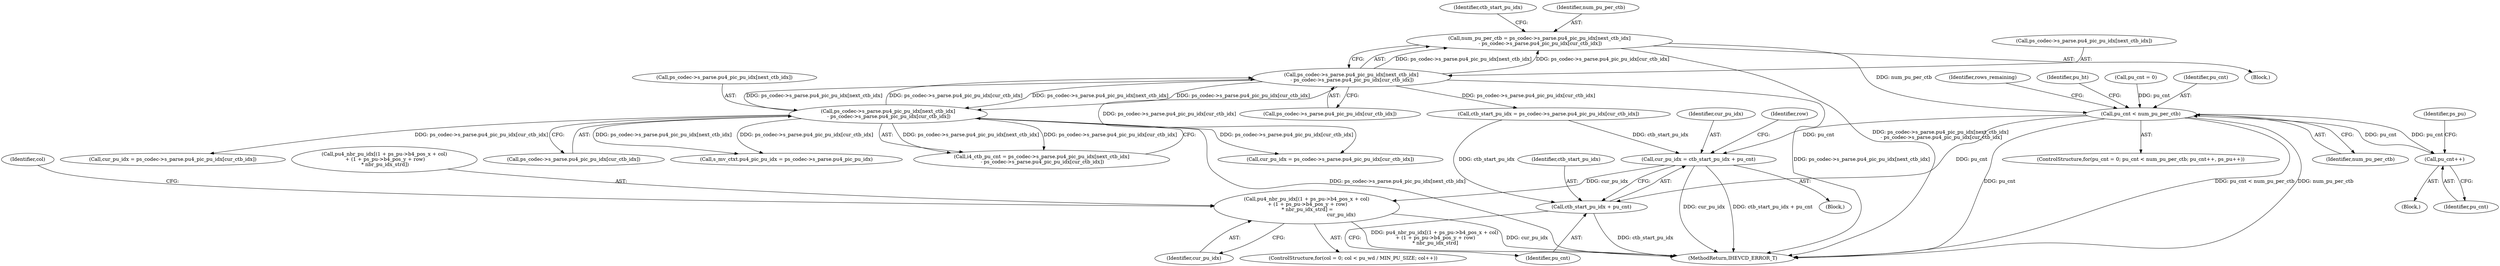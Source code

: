 digraph "0_Android_bcfc7124f6ef9f1ec128fb2e90de774a5b33d199_0@integer" {
"1003556" [label="(Call,num_pu_per_ctb = ps_codec->s_parse.pu4_pic_pu_idx[next_ctb_idx]\n - ps_codec->s_parse.pu4_pic_pu_idx[cur_ctb_idx])"];
"1003558" [label="(Call,ps_codec->s_parse.pu4_pic_pu_idx[next_ctb_idx]\n - ps_codec->s_parse.pu4_pic_pu_idx[cur_ctb_idx])"];
"1003246" [label="(Call,ps_codec->s_parse.pu4_pic_pu_idx[next_ctb_idx]\n - ps_codec->s_parse.pu4_pic_pu_idx[cur_ctb_idx])"];
"1003596" [label="(Call,pu_cnt < num_pu_per_ctb)"];
"1003600" [label="(Call,pu_cnt++)"];
"1003626" [label="(Call,cur_pu_idx = ctb_start_pu_idx + pu_cnt)"];
"1003653" [label="(Call,pu4_nbr_pu_idx[(1 + ps_pu->b4_pos_x + col)\n + (1 + ps_pu->b4_pos_y + row)\n * nbr_pu_idx_strd] =\n                                            cur_pu_idx)"];
"1003628" [label="(Call,ctb_start_pu_idx + pu_cnt)"];
"1003596" [label="(Call,pu_cnt < num_pu_per_ctb)"];
"1003592" [label="(ControlStructure,for(pu_cnt = 0; pu_cnt < num_pu_per_ctb; pu_cnt++, ps_pu++))"];
"1003556" [label="(Call,num_pu_per_ctb = ps_codec->s_parse.pu4_pic_pu_idx[next_ctb_idx]\n - ps_codec->s_parse.pu4_pic_pu_idx[cur_ctb_idx])"];
"1003630" [label="(Identifier,pu_cnt)"];
"1003628" [label="(Call,ctb_start_pu_idx + pu_cnt)"];
"1003559" [label="(Call,ps_codec->s_parse.pu4_pic_pu_idx[next_ctb_idx])"];
"1003677" [label="(Identifier,rows_remaining)"];
"1003244" [label="(Call,i4_ctb_pu_cnt = ps_codec->s_parse.pu4_pic_pu_idx[next_ctb_idx]\n - ps_codec->s_parse.pu4_pic_pu_idx[cur_ctb_idx])"];
"1003573" [label="(Call,ctb_start_pu_idx = ps_codec->s_parse.pu4_pic_pu_idx[cur_ctb_idx])"];
"1003566" [label="(Call,ps_codec->s_parse.pu4_pic_pu_idx[cur_ctb_idx])"];
"1003652" [label="(Identifier,col)"];
"1003627" [label="(Identifier,cur_pu_idx)"];
"1003608" [label="(Identifier,pu_ht)"];
"1003246" [label="(Call,ps_codec->s_parse.pu4_pic_pu_idx[next_ctb_idx]\n - ps_codec->s_parse.pu4_pic_pu_idx[cur_ctb_idx])"];
"1003574" [label="(Identifier,ctb_start_pu_idx)"];
"1003593" [label="(Call,pu_cnt = 0)"];
"1003654" [label="(Call,pu4_nbr_pu_idx[(1 + ps_pu->b4_pos_x + col)\n + (1 + ps_pu->b4_pos_y + row)\n * nbr_pu_idx_strd])"];
"1003673" [label="(Identifier,cur_pu_idx)"];
"1003603" [label="(Identifier,ps_pu)"];
"1003254" [label="(Call,ps_codec->s_parse.pu4_pic_pu_idx[cur_ctb_idx])"];
"1003557" [label="(Identifier,num_pu_per_ctb)"];
"1003558" [label="(Call,ps_codec->s_parse.pu4_pic_pu_idx[next_ctb_idx]\n - ps_codec->s_parse.pu4_pic_pu_idx[cur_ctb_idx])"];
"1003418" [label="(Block,)"];
"1003629" [label="(Identifier,ctb_start_pu_idx)"];
"1005173" [label="(MethodReturn,IHEVCD_ERROR_T)"];
"1003642" [label="(ControlStructure,for(col = 0; col < pu_wd / MIN_PU_SIZE; col++))"];
"1003604" [label="(Block,)"];
"1003599" [label="(Block,)"];
"1003600" [label="(Call,pu_cnt++)"];
"1003247" [label="(Call,ps_codec->s_parse.pu4_pic_pu_idx[next_ctb_idx])"];
"1003598" [label="(Identifier,num_pu_per_ctb)"];
"1003363" [label="(Call,s_mv_ctxt.pu4_pic_pu_idx = ps_codec->s_parse.pu4_pic_pu_idx)"];
"1003261" [label="(Call,cur_pu_idx = ps_codec->s_parse.pu4_pic_pu_idx[cur_ctb_idx])"];
"1003653" [label="(Call,pu4_nbr_pu_idx[(1 + ps_pu->b4_pos_x + col)\n + (1 + ps_pu->b4_pos_y + row)\n * nbr_pu_idx_strd] =\n                                            cur_pu_idx)"];
"1003597" [label="(Identifier,pu_cnt)"];
"1003626" [label="(Call,cur_pu_idx = ctb_start_pu_idx + pu_cnt)"];
"1003832" [label="(Call,cur_pu_idx = ps_codec->s_parse.pu4_pic_pu_idx[cur_ctb_idx])"];
"1003601" [label="(Identifier,pu_cnt)"];
"1003633" [label="(Identifier,row)"];
"1003556" -> "1003418"  [label="AST: "];
"1003556" -> "1003558"  [label="CFG: "];
"1003557" -> "1003556"  [label="AST: "];
"1003558" -> "1003556"  [label="AST: "];
"1003574" -> "1003556"  [label="CFG: "];
"1003556" -> "1005173"  [label="DDG: ps_codec->s_parse.pu4_pic_pu_idx[next_ctb_idx]\n - ps_codec->s_parse.pu4_pic_pu_idx[cur_ctb_idx]"];
"1003558" -> "1003556"  [label="DDG: ps_codec->s_parse.pu4_pic_pu_idx[next_ctb_idx]"];
"1003558" -> "1003556"  [label="DDG: ps_codec->s_parse.pu4_pic_pu_idx[cur_ctb_idx]"];
"1003556" -> "1003596"  [label="DDG: num_pu_per_ctb"];
"1003558" -> "1003566"  [label="CFG: "];
"1003559" -> "1003558"  [label="AST: "];
"1003566" -> "1003558"  [label="AST: "];
"1003558" -> "1005173"  [label="DDG: ps_codec->s_parse.pu4_pic_pu_idx[next_ctb_idx]"];
"1003558" -> "1003246"  [label="DDG: ps_codec->s_parse.pu4_pic_pu_idx[next_ctb_idx]"];
"1003558" -> "1003246"  [label="DDG: ps_codec->s_parse.pu4_pic_pu_idx[cur_ctb_idx]"];
"1003246" -> "1003558"  [label="DDG: ps_codec->s_parse.pu4_pic_pu_idx[next_ctb_idx]"];
"1003246" -> "1003558"  [label="DDG: ps_codec->s_parse.pu4_pic_pu_idx[cur_ctb_idx]"];
"1003558" -> "1003573"  [label="DDG: ps_codec->s_parse.pu4_pic_pu_idx[cur_ctb_idx]"];
"1003558" -> "1003832"  [label="DDG: ps_codec->s_parse.pu4_pic_pu_idx[cur_ctb_idx]"];
"1003246" -> "1003244"  [label="AST: "];
"1003246" -> "1003254"  [label="CFG: "];
"1003247" -> "1003246"  [label="AST: "];
"1003254" -> "1003246"  [label="AST: "];
"1003244" -> "1003246"  [label="CFG: "];
"1003246" -> "1005173"  [label="DDG: ps_codec->s_parse.pu4_pic_pu_idx[next_ctb_idx]"];
"1003246" -> "1003244"  [label="DDG: ps_codec->s_parse.pu4_pic_pu_idx[next_ctb_idx]"];
"1003246" -> "1003244"  [label="DDG: ps_codec->s_parse.pu4_pic_pu_idx[cur_ctb_idx]"];
"1003246" -> "1003261"  [label="DDG: ps_codec->s_parse.pu4_pic_pu_idx[cur_ctb_idx]"];
"1003246" -> "1003363"  [label="DDG: ps_codec->s_parse.pu4_pic_pu_idx[next_ctb_idx]"];
"1003246" -> "1003363"  [label="DDG: ps_codec->s_parse.pu4_pic_pu_idx[cur_ctb_idx]"];
"1003246" -> "1003832"  [label="DDG: ps_codec->s_parse.pu4_pic_pu_idx[cur_ctb_idx]"];
"1003596" -> "1003592"  [label="AST: "];
"1003596" -> "1003598"  [label="CFG: "];
"1003597" -> "1003596"  [label="AST: "];
"1003598" -> "1003596"  [label="AST: "];
"1003608" -> "1003596"  [label="CFG: "];
"1003677" -> "1003596"  [label="CFG: "];
"1003596" -> "1005173"  [label="DDG: pu_cnt"];
"1003596" -> "1005173"  [label="DDG: pu_cnt < num_pu_per_ctb"];
"1003596" -> "1005173"  [label="DDG: num_pu_per_ctb"];
"1003593" -> "1003596"  [label="DDG: pu_cnt"];
"1003600" -> "1003596"  [label="DDG: pu_cnt"];
"1003596" -> "1003600"  [label="DDG: pu_cnt"];
"1003596" -> "1003626"  [label="DDG: pu_cnt"];
"1003596" -> "1003628"  [label="DDG: pu_cnt"];
"1003600" -> "1003599"  [label="AST: "];
"1003600" -> "1003601"  [label="CFG: "];
"1003601" -> "1003600"  [label="AST: "];
"1003603" -> "1003600"  [label="CFG: "];
"1003626" -> "1003604"  [label="AST: "];
"1003626" -> "1003628"  [label="CFG: "];
"1003627" -> "1003626"  [label="AST: "];
"1003628" -> "1003626"  [label="AST: "];
"1003633" -> "1003626"  [label="CFG: "];
"1003626" -> "1005173"  [label="DDG: cur_pu_idx"];
"1003626" -> "1005173"  [label="DDG: ctb_start_pu_idx + pu_cnt"];
"1003573" -> "1003626"  [label="DDG: ctb_start_pu_idx"];
"1003626" -> "1003653"  [label="DDG: cur_pu_idx"];
"1003653" -> "1003642"  [label="AST: "];
"1003653" -> "1003673"  [label="CFG: "];
"1003654" -> "1003653"  [label="AST: "];
"1003673" -> "1003653"  [label="AST: "];
"1003652" -> "1003653"  [label="CFG: "];
"1003653" -> "1005173"  [label="DDG: pu4_nbr_pu_idx[(1 + ps_pu->b4_pos_x + col)\n + (1 + ps_pu->b4_pos_y + row)\n * nbr_pu_idx_strd]"];
"1003653" -> "1005173"  [label="DDG: cur_pu_idx"];
"1003628" -> "1003630"  [label="CFG: "];
"1003629" -> "1003628"  [label="AST: "];
"1003630" -> "1003628"  [label="AST: "];
"1003628" -> "1005173"  [label="DDG: ctb_start_pu_idx"];
"1003573" -> "1003628"  [label="DDG: ctb_start_pu_idx"];
}
